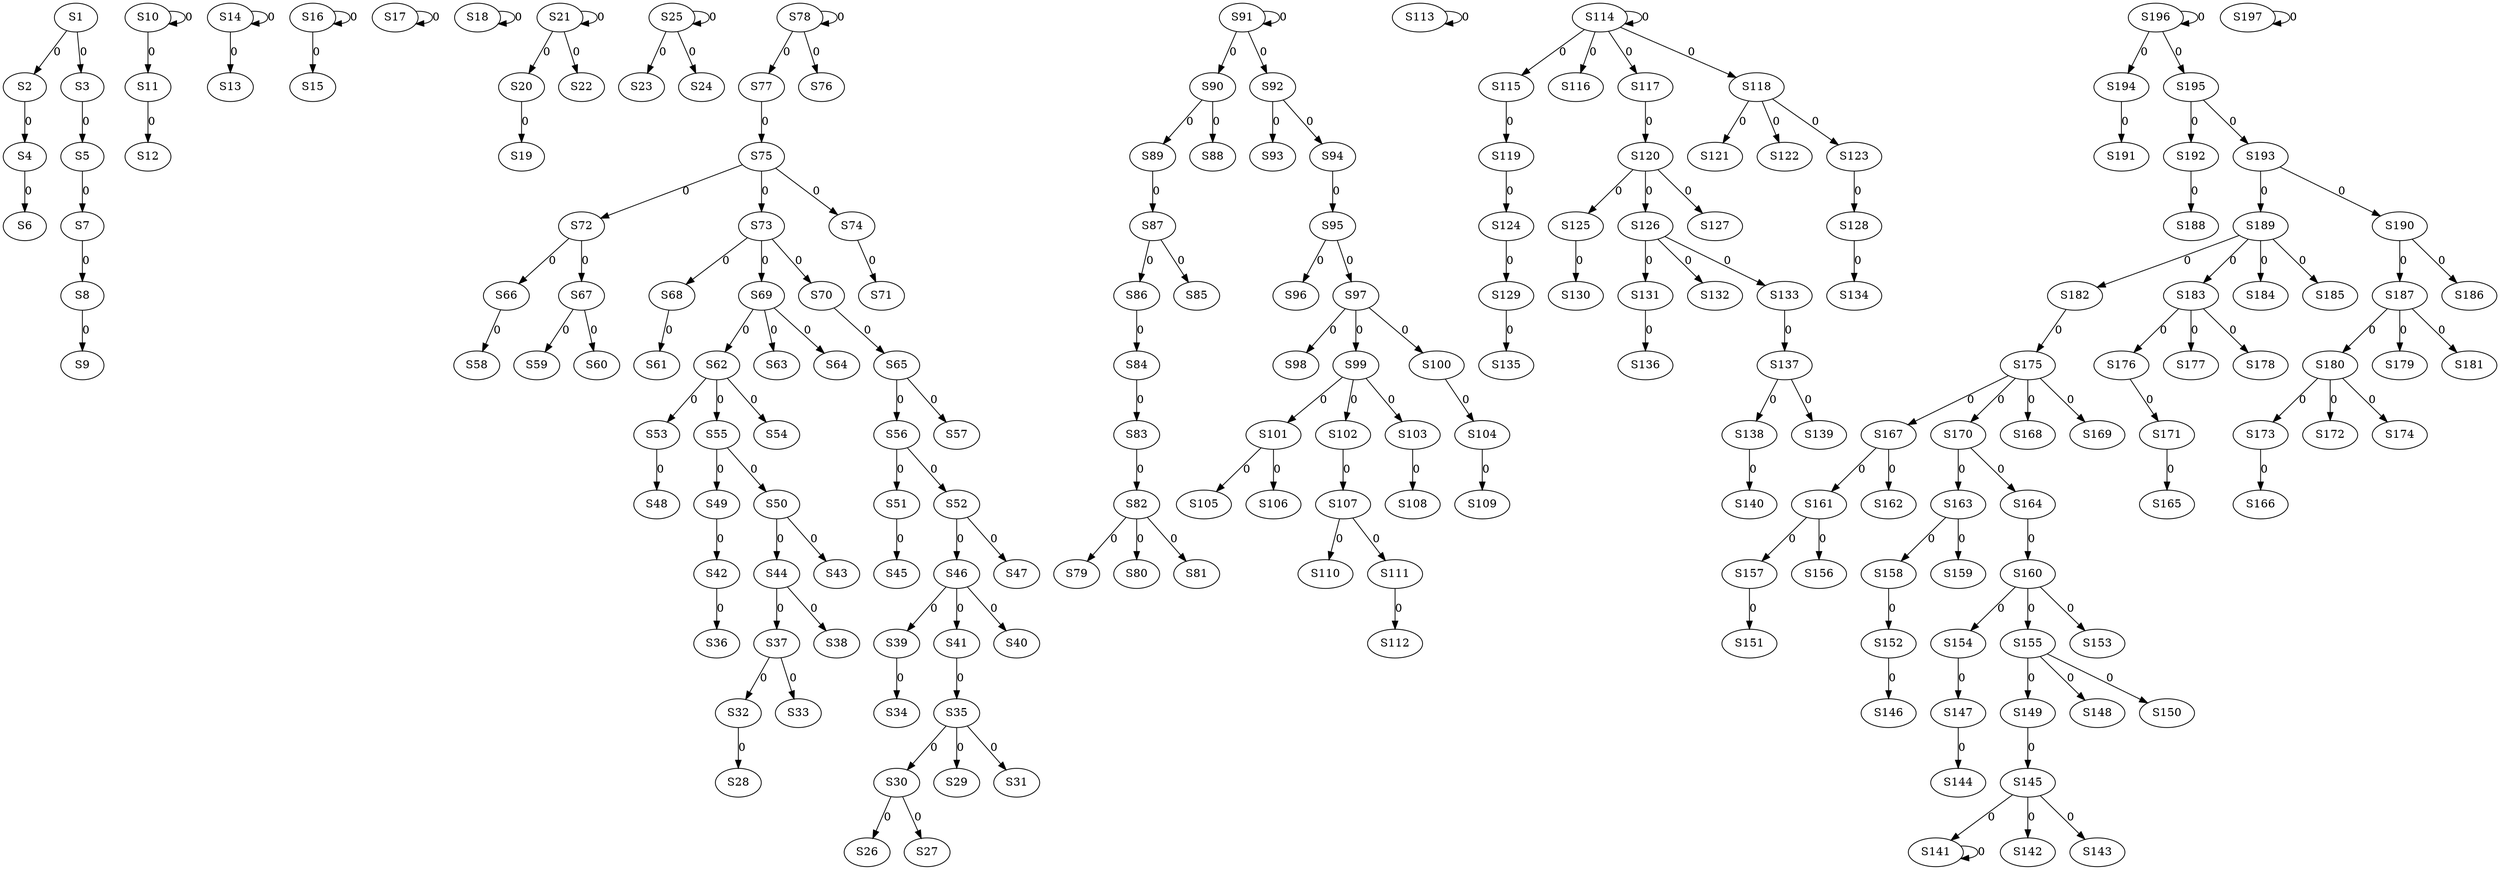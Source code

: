 strict digraph {
	S1 -> S2 [ label = 0 ];
	S1 -> S3 [ label = 0 ];
	S2 -> S4 [ label = 0 ];
	S3 -> S5 [ label = 0 ];
	S4 -> S6 [ label = 0 ];
	S5 -> S7 [ label = 0 ];
	S7 -> S8 [ label = 0 ];
	S8 -> S9 [ label = 0 ];
	S10 -> S10 [ label = 0 ];
	S10 -> S11 [ label = 0 ];
	S11 -> S12 [ label = 0 ];
	S14 -> S13 [ label = 0 ];
	S14 -> S14 [ label = 0 ];
	S16 -> S15 [ label = 0 ];
	S16 -> S16 [ label = 0 ];
	S17 -> S17 [ label = 0 ];
	S18 -> S18 [ label = 0 ];
	S20 -> S19 [ label = 0 ];
	S21 -> S20 [ label = 0 ];
	S21 -> S21 [ label = 0 ];
	S21 -> S22 [ label = 0 ];
	S25 -> S23 [ label = 0 ];
	S25 -> S24 [ label = 0 ];
	S25 -> S25 [ label = 0 ];
	S30 -> S26 [ label = 0 ];
	S30 -> S27 [ label = 0 ];
	S32 -> S28 [ label = 0 ];
	S35 -> S29 [ label = 0 ];
	S35 -> S30 [ label = 0 ];
	S35 -> S31 [ label = 0 ];
	S37 -> S32 [ label = 0 ];
	S37 -> S33 [ label = 0 ];
	S39 -> S34 [ label = 0 ];
	S41 -> S35 [ label = 0 ];
	S42 -> S36 [ label = 0 ];
	S44 -> S37 [ label = 0 ];
	S44 -> S38 [ label = 0 ];
	S46 -> S39 [ label = 0 ];
	S46 -> S40 [ label = 0 ];
	S46 -> S41 [ label = 0 ];
	S49 -> S42 [ label = 0 ];
	S50 -> S43 [ label = 0 ];
	S50 -> S44 [ label = 0 ];
	S51 -> S45 [ label = 0 ];
	S52 -> S46 [ label = 0 ];
	S52 -> S47 [ label = 0 ];
	S53 -> S48 [ label = 0 ];
	S55 -> S49 [ label = 0 ];
	S55 -> S50 [ label = 0 ];
	S56 -> S51 [ label = 0 ];
	S56 -> S52 [ label = 0 ];
	S62 -> S53 [ label = 0 ];
	S62 -> S54 [ label = 0 ];
	S62 -> S55 [ label = 0 ];
	S65 -> S56 [ label = 0 ];
	S65 -> S57 [ label = 0 ];
	S66 -> S58 [ label = 0 ];
	S67 -> S59 [ label = 0 ];
	S67 -> S60 [ label = 0 ];
	S68 -> S61 [ label = 0 ];
	S69 -> S62 [ label = 0 ];
	S69 -> S63 [ label = 0 ];
	S69 -> S64 [ label = 0 ];
	S70 -> S65 [ label = 0 ];
	S72 -> S66 [ label = 0 ];
	S72 -> S67 [ label = 0 ];
	S73 -> S68 [ label = 0 ];
	S73 -> S69 [ label = 0 ];
	S73 -> S70 [ label = 0 ];
	S74 -> S71 [ label = 0 ];
	S75 -> S72 [ label = 0 ];
	S75 -> S73 [ label = 0 ];
	S75 -> S74 [ label = 0 ];
	S77 -> S75 [ label = 0 ];
	S78 -> S76 [ label = 0 ];
	S78 -> S77 [ label = 0 ];
	S78 -> S78 [ label = 0 ];
	S82 -> S79 [ label = 0 ];
	S82 -> S80 [ label = 0 ];
	S82 -> S81 [ label = 0 ];
	S83 -> S82 [ label = 0 ];
	S84 -> S83 [ label = 0 ];
	S86 -> S84 [ label = 0 ];
	S87 -> S85 [ label = 0 ];
	S87 -> S86 [ label = 0 ];
	S89 -> S87 [ label = 0 ];
	S90 -> S88 [ label = 0 ];
	S90 -> S89 [ label = 0 ];
	S91 -> S90 [ label = 0 ];
	S91 -> S91 [ label = 0 ];
	S91 -> S92 [ label = 0 ];
	S92 -> S93 [ label = 0 ];
	S92 -> S94 [ label = 0 ];
	S94 -> S95 [ label = 0 ];
	S95 -> S96 [ label = 0 ];
	S95 -> S97 [ label = 0 ];
	S97 -> S98 [ label = 0 ];
	S97 -> S99 [ label = 0 ];
	S97 -> S100 [ label = 0 ];
	S99 -> S101 [ label = 0 ];
	S99 -> S102 [ label = 0 ];
	S99 -> S103 [ label = 0 ];
	S100 -> S104 [ label = 0 ];
	S101 -> S105 [ label = 0 ];
	S101 -> S106 [ label = 0 ];
	S102 -> S107 [ label = 0 ];
	S103 -> S108 [ label = 0 ];
	S104 -> S109 [ label = 0 ];
	S107 -> S110 [ label = 0 ];
	S107 -> S111 [ label = 0 ];
	S111 -> S112 [ label = 0 ];
	S113 -> S113 [ label = 0 ];
	S114 -> S114 [ label = 0 ];
	S114 -> S115 [ label = 0 ];
	S114 -> S116 [ label = 0 ];
	S114 -> S117 [ label = 0 ];
	S114 -> S118 [ label = 0 ];
	S115 -> S119 [ label = 0 ];
	S117 -> S120 [ label = 0 ];
	S118 -> S121 [ label = 0 ];
	S118 -> S122 [ label = 0 ];
	S118 -> S123 [ label = 0 ];
	S119 -> S124 [ label = 0 ];
	S120 -> S125 [ label = 0 ];
	S120 -> S126 [ label = 0 ];
	S120 -> S127 [ label = 0 ];
	S123 -> S128 [ label = 0 ];
	S124 -> S129 [ label = 0 ];
	S125 -> S130 [ label = 0 ];
	S126 -> S131 [ label = 0 ];
	S126 -> S132 [ label = 0 ];
	S126 -> S133 [ label = 0 ];
	S128 -> S134 [ label = 0 ];
	S129 -> S135 [ label = 0 ];
	S131 -> S136 [ label = 0 ];
	S133 -> S137 [ label = 0 ];
	S137 -> S138 [ label = 0 ];
	S137 -> S139 [ label = 0 ];
	S138 -> S140 [ label = 0 ];
	S141 -> S141 [ label = 0 ];
	S145 -> S142 [ label = 0 ];
	S145 -> S143 [ label = 0 ];
	S147 -> S144 [ label = 0 ];
	S149 -> S145 [ label = 0 ];
	S152 -> S146 [ label = 0 ];
	S154 -> S147 [ label = 0 ];
	S155 -> S148 [ label = 0 ];
	S155 -> S149 [ label = 0 ];
	S155 -> S150 [ label = 0 ];
	S157 -> S151 [ label = 0 ];
	S158 -> S152 [ label = 0 ];
	S160 -> S153 [ label = 0 ];
	S160 -> S154 [ label = 0 ];
	S160 -> S155 [ label = 0 ];
	S161 -> S156 [ label = 0 ];
	S161 -> S157 [ label = 0 ];
	S163 -> S158 [ label = 0 ];
	S163 -> S159 [ label = 0 ];
	S164 -> S160 [ label = 0 ];
	S167 -> S161 [ label = 0 ];
	S167 -> S162 [ label = 0 ];
	S170 -> S163 [ label = 0 ];
	S170 -> S164 [ label = 0 ];
	S171 -> S165 [ label = 0 ];
	S173 -> S166 [ label = 0 ];
	S175 -> S167 [ label = 0 ];
	S175 -> S168 [ label = 0 ];
	S175 -> S169 [ label = 0 ];
	S175 -> S170 [ label = 0 ];
	S176 -> S171 [ label = 0 ];
	S180 -> S172 [ label = 0 ];
	S180 -> S173 [ label = 0 ];
	S180 -> S174 [ label = 0 ];
	S182 -> S175 [ label = 0 ];
	S183 -> S176 [ label = 0 ];
	S183 -> S177 [ label = 0 ];
	S183 -> S178 [ label = 0 ];
	S187 -> S179 [ label = 0 ];
	S187 -> S180 [ label = 0 ];
	S187 -> S181 [ label = 0 ];
	S189 -> S182 [ label = 0 ];
	S189 -> S183 [ label = 0 ];
	S189 -> S184 [ label = 0 ];
	S189 -> S185 [ label = 0 ];
	S190 -> S186 [ label = 0 ];
	S190 -> S187 [ label = 0 ];
	S192 -> S188 [ label = 0 ];
	S193 -> S189 [ label = 0 ];
	S193 -> S190 [ label = 0 ];
	S194 -> S191 [ label = 0 ];
	S195 -> S192 [ label = 0 ];
	S195 -> S193 [ label = 0 ];
	S196 -> S194 [ label = 0 ];
	S196 -> S195 [ label = 0 ];
	S196 -> S196 [ label = 0 ];
	S197 -> S197 [ label = 0 ];
	S145 -> S141 [ label = 0 ];
}